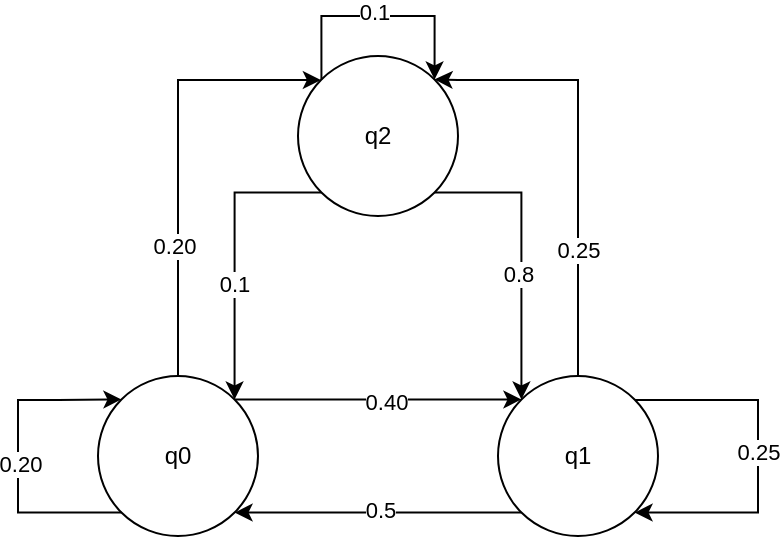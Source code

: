 <mxfile version="15.4.0" type="device"><diagram id="vqBHe6hYNGIGT-Y1mMzD" name="Page-1"><mxGraphModel dx="541" dy="355" grid="1" gridSize="10" guides="1" tooltips="1" connect="1" arrows="1" fold="1" page="1" pageScale="1" pageWidth="850" pageHeight="1100" math="0" shadow="0"><root><mxCell id="0"/><mxCell id="1" parent="0"/><mxCell id="yr0hL3rRCoxGYooGzTNf-3" style="edgeStyle=orthogonalEdgeStyle;rounded=0;orthogonalLoop=1;jettySize=auto;html=1;exitX=1;exitY=0;exitDx=0;exitDy=0;entryX=0;entryY=0;entryDx=0;entryDy=0;" edge="1" parent="1" source="yr0hL3rRCoxGYooGzTNf-1" target="yr0hL3rRCoxGYooGzTNf-2"><mxGeometry relative="1" as="geometry"/></mxCell><mxCell id="yr0hL3rRCoxGYooGzTNf-9" value="0.40" style="edgeLabel;html=1;align=center;verticalAlign=middle;resizable=0;points=[];" vertex="1" connectable="0" parent="yr0hL3rRCoxGYooGzTNf-3"><mxGeometry x="0.05" y="-1" relative="1" as="geometry"><mxPoint as="offset"/></mxGeometry></mxCell><mxCell id="yr0hL3rRCoxGYooGzTNf-13" style="edgeStyle=orthogonalEdgeStyle;rounded=0;orthogonalLoop=1;jettySize=auto;html=1;" edge="1" parent="1" source="yr0hL3rRCoxGYooGzTNf-1" target="yr0hL3rRCoxGYooGzTNf-12"><mxGeometry relative="1" as="geometry"><Array as="points"><mxPoint x="240" y="52"/></Array></mxGeometry></mxCell><mxCell id="yr0hL3rRCoxGYooGzTNf-20" value="0.20" style="edgeLabel;html=1;align=center;verticalAlign=middle;resizable=0;points=[];" vertex="1" connectable="0" parent="yr0hL3rRCoxGYooGzTNf-13"><mxGeometry x="-0.403" y="2" relative="1" as="geometry"><mxPoint as="offset"/></mxGeometry></mxCell><mxCell id="yr0hL3rRCoxGYooGzTNf-1" value="q0" style="ellipse;whiteSpace=wrap;html=1;aspect=fixed;" vertex="1" parent="1"><mxGeometry x="200" y="200" width="80" height="80" as="geometry"/></mxCell><mxCell id="yr0hL3rRCoxGYooGzTNf-4" style="edgeStyle=orthogonalEdgeStyle;rounded=0;orthogonalLoop=1;jettySize=auto;html=1;exitX=0;exitY=1;exitDx=0;exitDy=0;entryX=1;entryY=1;entryDx=0;entryDy=0;" edge="1" parent="1" source="yr0hL3rRCoxGYooGzTNf-2" target="yr0hL3rRCoxGYooGzTNf-1"><mxGeometry relative="1" as="geometry"/></mxCell><mxCell id="yr0hL3rRCoxGYooGzTNf-8" value="0.5" style="edgeLabel;html=1;align=center;verticalAlign=middle;resizable=0;points=[];" vertex="1" connectable="0" parent="yr0hL3rRCoxGYooGzTNf-4"><mxGeometry x="-0.018" y="-2" relative="1" as="geometry"><mxPoint as="offset"/></mxGeometry></mxCell><mxCell id="yr0hL3rRCoxGYooGzTNf-14" style="edgeStyle=orthogonalEdgeStyle;rounded=0;orthogonalLoop=1;jettySize=auto;html=1;entryX=1;entryY=0;entryDx=0;entryDy=0;" edge="1" parent="1" source="yr0hL3rRCoxGYooGzTNf-2" target="yr0hL3rRCoxGYooGzTNf-12"><mxGeometry relative="1" as="geometry"><Array as="points"><mxPoint x="440" y="52"/><mxPoint x="380" y="52"/></Array></mxGeometry></mxCell><mxCell id="yr0hL3rRCoxGYooGzTNf-26" value="0.25" style="edgeLabel;html=1;align=center;verticalAlign=middle;resizable=0;points=[];" vertex="1" connectable="0" parent="yr0hL3rRCoxGYooGzTNf-14"><mxGeometry x="-0.426" relative="1" as="geometry"><mxPoint as="offset"/></mxGeometry></mxCell><mxCell id="yr0hL3rRCoxGYooGzTNf-19" style="edgeStyle=orthogonalEdgeStyle;rounded=0;orthogonalLoop=1;jettySize=auto;html=1;exitX=1;exitY=1;exitDx=0;exitDy=0;entryX=1;entryY=1;entryDx=0;entryDy=0;" edge="1" parent="1" source="yr0hL3rRCoxGYooGzTNf-2" target="yr0hL3rRCoxGYooGzTNf-2"><mxGeometry relative="1" as="geometry"><mxPoint x="540" y="200" as="targetPoint"/><Array as="points"><mxPoint x="468" y="212"/><mxPoint x="530" y="212"/><mxPoint x="530" y="268"/></Array></mxGeometry></mxCell><mxCell id="yr0hL3rRCoxGYooGzTNf-27" value="0.25" style="edgeLabel;html=1;align=center;verticalAlign=middle;resizable=0;points=[];" vertex="1" connectable="0" parent="yr0hL3rRCoxGYooGzTNf-19"><mxGeometry x="0.221" relative="1" as="geometry"><mxPoint as="offset"/></mxGeometry></mxCell><mxCell id="yr0hL3rRCoxGYooGzTNf-2" value="q1" style="ellipse;whiteSpace=wrap;html=1;aspect=fixed;" vertex="1" parent="1"><mxGeometry x="400" y="200" width="80" height="80" as="geometry"/></mxCell><mxCell id="yr0hL3rRCoxGYooGzTNf-15" style="edgeStyle=orthogonalEdgeStyle;rounded=0;orthogonalLoop=1;jettySize=auto;html=1;exitX=0;exitY=1;exitDx=0;exitDy=0;entryX=1;entryY=0;entryDx=0;entryDy=0;" edge="1" parent="1" source="yr0hL3rRCoxGYooGzTNf-12" target="yr0hL3rRCoxGYooGzTNf-1"><mxGeometry relative="1" as="geometry"/></mxCell><mxCell id="yr0hL3rRCoxGYooGzTNf-24" value="0.1" style="edgeLabel;html=1;align=center;verticalAlign=middle;resizable=0;points=[];" vertex="1" connectable="0" parent="yr0hL3rRCoxGYooGzTNf-15"><mxGeometry x="0.208" y="-1" relative="1" as="geometry"><mxPoint as="offset"/></mxGeometry></mxCell><mxCell id="yr0hL3rRCoxGYooGzTNf-16" style="edgeStyle=orthogonalEdgeStyle;rounded=0;orthogonalLoop=1;jettySize=auto;html=1;exitX=1;exitY=1;exitDx=0;exitDy=0;entryX=0;entryY=0;entryDx=0;entryDy=0;" edge="1" parent="1" source="yr0hL3rRCoxGYooGzTNf-12" target="yr0hL3rRCoxGYooGzTNf-2"><mxGeometry relative="1" as="geometry"/></mxCell><mxCell id="yr0hL3rRCoxGYooGzTNf-23" value="0.8" style="edgeLabel;html=1;align=center;verticalAlign=middle;resizable=0;points=[];" vertex="1" connectable="0" parent="yr0hL3rRCoxGYooGzTNf-16"><mxGeometry x="0.138" y="-2" relative="1" as="geometry"><mxPoint as="offset"/></mxGeometry></mxCell><mxCell id="yr0hL3rRCoxGYooGzTNf-12" value="q2" style="ellipse;whiteSpace=wrap;html=1;aspect=fixed;" vertex="1" parent="1"><mxGeometry x="300" y="40" width="80" height="80" as="geometry"/></mxCell><mxCell id="yr0hL3rRCoxGYooGzTNf-17" style="edgeStyle=orthogonalEdgeStyle;rounded=0;orthogonalLoop=1;jettySize=auto;html=1;exitX=0;exitY=0;exitDx=0;exitDy=0;entryX=1;entryY=0;entryDx=0;entryDy=0;" edge="1" parent="1" source="yr0hL3rRCoxGYooGzTNf-12" target="yr0hL3rRCoxGYooGzTNf-12"><mxGeometry relative="1" as="geometry"><Array as="points"><mxPoint x="312" y="20"/><mxPoint x="368" y="20"/></Array></mxGeometry></mxCell><mxCell id="yr0hL3rRCoxGYooGzTNf-22" value="0.1" style="edgeLabel;html=1;align=center;verticalAlign=middle;resizable=0;points=[];" vertex="1" connectable="0" parent="yr0hL3rRCoxGYooGzTNf-17"><mxGeometry x="-0.045" y="2" relative="1" as="geometry"><mxPoint as="offset"/></mxGeometry></mxCell><mxCell id="yr0hL3rRCoxGYooGzTNf-18" style="edgeStyle=orthogonalEdgeStyle;rounded=0;orthogonalLoop=1;jettySize=auto;html=1;exitX=0;exitY=1;exitDx=0;exitDy=0;entryX=0;entryY=0;entryDx=0;entryDy=0;" edge="1" parent="1" source="yr0hL3rRCoxGYooGzTNf-1" target="yr0hL3rRCoxGYooGzTNf-1"><mxGeometry relative="1" as="geometry"><Array as="points"><mxPoint x="160" y="268"/><mxPoint x="160" y="212"/><mxPoint x="180" y="212"/></Array></mxGeometry></mxCell><mxCell id="yr0hL3rRCoxGYooGzTNf-21" value="0.20" style="edgeLabel;html=1;align=center;verticalAlign=middle;resizable=0;points=[];" vertex="1" connectable="0" parent="yr0hL3rRCoxGYooGzTNf-18"><mxGeometry x="-0.046" y="-1" relative="1" as="geometry"><mxPoint as="offset"/></mxGeometry></mxCell></root></mxGraphModel></diagram></mxfile>